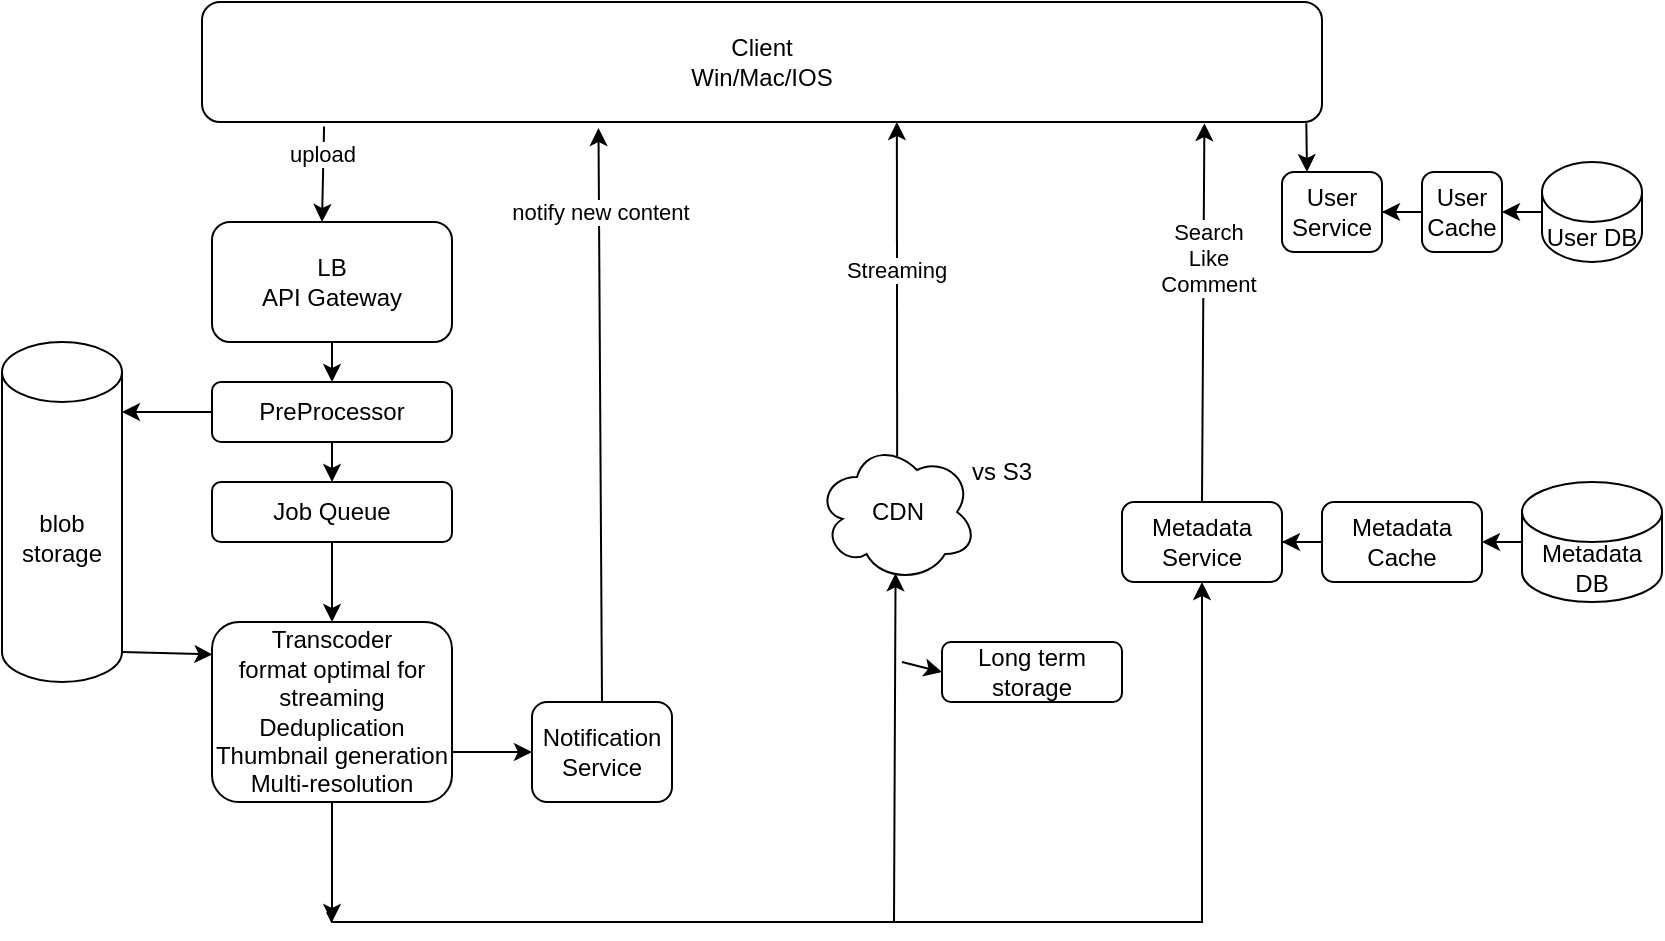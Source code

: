 <mxfile version="22.1.3" type="github">
  <diagram name="Page-1" id="9HRWg_nKx9RJw2YP3a8P">
    <mxGraphModel dx="2074" dy="750" grid="1" gridSize="10" guides="1" tooltips="1" connect="1" arrows="1" fold="1" page="1" pageScale="1" pageWidth="850" pageHeight="1100" math="0" shadow="0">
      <root>
        <mxCell id="0" />
        <mxCell id="1" parent="0" />
        <mxCell id="OMEROkEiJDGjKePTu1JV-1" value="Client&lt;br&gt;Win/Mac/IOS" style="rounded=1;whiteSpace=wrap;html=1;" parent="1" vertex="1">
          <mxGeometry x="120" y="110" width="560" height="60" as="geometry" />
        </mxCell>
        <mxCell id="OMEROkEiJDGjKePTu1JV-2" value="" style="endArrow=classic;html=1;rounded=0;exitX=0.109;exitY=1.037;exitDx=0;exitDy=0;exitPerimeter=0;" parent="1" source="OMEROkEiJDGjKePTu1JV-1" edge="1">
          <mxGeometry width="50" height="50" relative="1" as="geometry">
            <mxPoint x="125" y="360" as="sourcePoint" />
            <mxPoint x="180" y="220" as="targetPoint" />
          </mxGeometry>
        </mxCell>
        <mxCell id="OMEROkEiJDGjKePTu1JV-3" value="upload" style="edgeLabel;html=1;align=center;verticalAlign=middle;resizable=0;points=[];" parent="OMEROkEiJDGjKePTu1JV-2" vertex="1" connectable="0">
          <mxGeometry x="-0.417" y="-1" relative="1" as="geometry">
            <mxPoint as="offset" />
          </mxGeometry>
        </mxCell>
        <mxCell id="OMEROkEiJDGjKePTu1JV-4" value="LB&lt;br&gt;API Gateway" style="rounded=1;whiteSpace=wrap;html=1;" parent="1" vertex="1">
          <mxGeometry x="125" y="220" width="120" height="60" as="geometry" />
        </mxCell>
        <mxCell id="OMEROkEiJDGjKePTu1JV-11" value="Metadata DB" style="shape=cylinder3;whiteSpace=wrap;html=1;boundedLbl=1;backgroundOutline=1;size=15;" parent="1" vertex="1">
          <mxGeometry x="780" y="350" width="70" height="60" as="geometry" />
        </mxCell>
        <mxCell id="OMEROkEiJDGjKePTu1JV-12" value="CDN" style="ellipse;shape=cloud;whiteSpace=wrap;html=1;" parent="1" vertex="1">
          <mxGeometry x="427.5" y="330" width="80" height="70" as="geometry" />
        </mxCell>
        <mxCell id="OMEROkEiJDGjKePTu1JV-13" value="" style="endArrow=classic;html=1;rounded=0;exitX=0.5;exitY=1;exitDx=0;exitDy=0;entryX=0.491;entryY=0.938;entryDx=0;entryDy=0;entryPerimeter=0;" parent="1" target="OMEROkEiJDGjKePTu1JV-12" edge="1">
          <mxGeometry width="50" height="50" relative="1" as="geometry">
            <mxPoint x="182.5" y="565" as="sourcePoint" />
            <mxPoint x="186" y="530.56" as="targetPoint" />
            <Array as="points">
              <mxPoint x="185" y="570" />
              <mxPoint x="466" y="570" />
            </Array>
          </mxGeometry>
        </mxCell>
        <mxCell id="OMEROkEiJDGjKePTu1JV-14" value="Long term storage" style="rounded=1;whiteSpace=wrap;html=1;" parent="1" vertex="1">
          <mxGeometry x="490" y="430" width="90" height="30" as="geometry" />
        </mxCell>
        <mxCell id="OMEROkEiJDGjKePTu1JV-15" value="" style="endArrow=classic;html=1;rounded=0;entryX=0;entryY=0.5;entryDx=0;entryDy=0;" parent="1" target="OMEROkEiJDGjKePTu1JV-14" edge="1">
          <mxGeometry width="50" height="50" relative="1" as="geometry">
            <mxPoint x="470" y="440" as="sourcePoint" />
            <mxPoint x="155" y="620" as="targetPoint" />
          </mxGeometry>
        </mxCell>
        <mxCell id="OMEROkEiJDGjKePTu1JV-16" value="Notification Service" style="rounded=1;whiteSpace=wrap;html=1;" parent="1" vertex="1">
          <mxGeometry x="285" y="460" width="70" height="50" as="geometry" />
        </mxCell>
        <mxCell id="OMEROkEiJDGjKePTu1JV-17" value="" style="endArrow=classic;html=1;rounded=0;exitX=1;exitY=0.5;exitDx=0;exitDy=0;entryX=0;entryY=0.5;entryDx=0;entryDy=0;" parent="1" target="OMEROkEiJDGjKePTu1JV-16" edge="1">
          <mxGeometry width="50" height="50" relative="1" as="geometry">
            <mxPoint x="245" y="485" as="sourcePoint" />
            <mxPoint x="360" y="350" as="targetPoint" />
          </mxGeometry>
        </mxCell>
        <mxCell id="OMEROkEiJDGjKePTu1JV-18" value="" style="endArrow=classic;html=1;rounded=0;exitX=0.5;exitY=1;exitDx=0;exitDy=0;" parent="1" source="OMEROkEiJDGjKePTu1JV-4" edge="1">
          <mxGeometry width="50" height="50" relative="1" as="geometry">
            <mxPoint x="260" y="290" as="sourcePoint" />
            <mxPoint x="185" y="300" as="targetPoint" />
          </mxGeometry>
        </mxCell>
        <mxCell id="OMEROkEiJDGjKePTu1JV-22" value="" style="endArrow=classic;html=1;rounded=0;entryX=0.354;entryY=1.05;entryDx=0;entryDy=0;exitX=0.5;exitY=0;exitDx=0;exitDy=0;entryPerimeter=0;" parent="1" source="OMEROkEiJDGjKePTu1JV-16" target="OMEROkEiJDGjKePTu1JV-1" edge="1">
          <mxGeometry width="50" height="50" relative="1" as="geometry">
            <mxPoint x="310" y="350" as="sourcePoint" />
            <mxPoint x="360" y="300" as="targetPoint" />
          </mxGeometry>
        </mxCell>
        <mxCell id="OMEROkEiJDGjKePTu1JV-54" value="notify new content" style="edgeLabel;html=1;align=center;verticalAlign=middle;resizable=0;points=[];" parent="OMEROkEiJDGjKePTu1JV-22" vertex="1" connectable="0">
          <mxGeometry x="0.71" relative="1" as="geometry">
            <mxPoint as="offset" />
          </mxGeometry>
        </mxCell>
        <mxCell id="OMEROkEiJDGjKePTu1JV-23" value="" style="endArrow=classic;html=1;rounded=0;entryX=0.799;entryY=1.063;entryDx=0;entryDy=0;entryPerimeter=0;exitX=0.501;exitY=0.105;exitDx=0;exitDy=0;exitPerimeter=0;" parent="1" source="OMEROkEiJDGjKePTu1JV-12" edge="1">
          <mxGeometry width="50" height="50" relative="1" as="geometry">
            <mxPoint x="669.5" y="506.22" as="sourcePoint" />
            <mxPoint x="467.44" y="170.0" as="targetPoint" />
          </mxGeometry>
        </mxCell>
        <mxCell id="OMEROkEiJDGjKePTu1JV-37" value="Streaming" style="edgeLabel;html=1;align=center;verticalAlign=middle;resizable=0;points=[];" parent="OMEROkEiJDGjKePTu1JV-23" vertex="1" connectable="0">
          <mxGeometry x="0.121" y="1" relative="1" as="geometry">
            <mxPoint as="offset" />
          </mxGeometry>
        </mxCell>
        <mxCell id="OMEROkEiJDGjKePTu1JV-46" style="edgeStyle=orthogonalEdgeStyle;rounded=0;orthogonalLoop=1;jettySize=auto;html=1;entryX=1;entryY=0.5;entryDx=0;entryDy=0;" parent="1" source="OMEROkEiJDGjKePTu1JV-27" target="OMEROkEiJDGjKePTu1JV-39" edge="1">
          <mxGeometry relative="1" as="geometry" />
        </mxCell>
        <mxCell id="OMEROkEiJDGjKePTu1JV-27" value="Metadata Cache" style="rounded=1;whiteSpace=wrap;html=1;" parent="1" vertex="1">
          <mxGeometry x="680" y="360" width="80" height="40" as="geometry" />
        </mxCell>
        <mxCell id="OMEROkEiJDGjKePTu1JV-29" value="" style="endArrow=classic;html=1;rounded=0;entryX=0.5;entryY=0;entryDx=0;entryDy=0;" parent="1" target="OMEROkEiJDGjKePTu1JV-30" edge="1">
          <mxGeometry width="50" height="50" relative="1" as="geometry">
            <mxPoint x="185" y="380" as="sourcePoint" />
            <mxPoint x="185" y="450" as="targetPoint" />
          </mxGeometry>
        </mxCell>
        <mxCell id="OMEROkEiJDGjKePTu1JV-30" value="Transcoder&lt;br style=&quot;border-color: var(--border-color);&quot;&gt;format optimal for streaming&lt;br style=&quot;border-color: var(--border-color);&quot;&gt;Deduplication&lt;br&gt;Thumbnail generation&lt;br&gt;Multi-resolution" style="rounded=1;whiteSpace=wrap;html=1;" parent="1" vertex="1">
          <mxGeometry x="125" y="420" width="120" height="90" as="geometry" />
        </mxCell>
        <mxCell id="OMEROkEiJDGjKePTu1JV-31" value="PreProcessor" style="rounded=1;whiteSpace=wrap;html=1;" parent="1" vertex="1">
          <mxGeometry x="125" y="300" width="120" height="30" as="geometry" />
        </mxCell>
        <mxCell id="OMEROkEiJDGjKePTu1JV-32" value="blob storage" style="shape=cylinder3;whiteSpace=wrap;html=1;boundedLbl=1;backgroundOutline=1;size=15;" parent="1" vertex="1">
          <mxGeometry x="20" y="280" width="60" height="170" as="geometry" />
        </mxCell>
        <mxCell id="OMEROkEiJDGjKePTu1JV-33" value="" style="endArrow=classic;html=1;rounded=0;exitX=0;exitY=0.5;exitDx=0;exitDy=0;" parent="1" source="OMEROkEiJDGjKePTu1JV-31" edge="1">
          <mxGeometry width="50" height="50" relative="1" as="geometry">
            <mxPoint x="130" y="400" as="sourcePoint" />
            <mxPoint x="80" y="315" as="targetPoint" />
          </mxGeometry>
        </mxCell>
        <mxCell id="OMEROkEiJDGjKePTu1JV-34" value="Job Queue" style="rounded=1;whiteSpace=wrap;html=1;" parent="1" vertex="1">
          <mxGeometry x="125" y="350" width="120" height="30" as="geometry" />
        </mxCell>
        <mxCell id="OMEROkEiJDGjKePTu1JV-35" value="" style="endArrow=classic;html=1;rounded=0;exitX=0.5;exitY=1;exitDx=0;exitDy=0;entryX=0.5;entryY=0;entryDx=0;entryDy=0;" parent="1" source="OMEROkEiJDGjKePTu1JV-31" target="OMEROkEiJDGjKePTu1JV-34" edge="1">
          <mxGeometry width="50" height="50" relative="1" as="geometry">
            <mxPoint x="400" y="460" as="sourcePoint" />
            <mxPoint x="450" y="410" as="targetPoint" />
          </mxGeometry>
        </mxCell>
        <mxCell id="OMEROkEiJDGjKePTu1JV-36" value="" style="endArrow=classic;html=1;rounded=0;exitX=1;exitY=1;exitDx=0;exitDy=-15;exitPerimeter=0;entryX=0.002;entryY=0.18;entryDx=0;entryDy=0;entryPerimeter=0;" parent="1" source="OMEROkEiJDGjKePTu1JV-32" target="OMEROkEiJDGjKePTu1JV-30" edge="1">
          <mxGeometry width="50" height="50" relative="1" as="geometry">
            <mxPoint x="-280" y="430" as="sourcePoint" />
            <mxPoint x="-230" y="380" as="targetPoint" />
          </mxGeometry>
        </mxCell>
        <mxCell id="OMEROkEiJDGjKePTu1JV-39" value="Metadata Service" style="rounded=1;whiteSpace=wrap;html=1;" parent="1" vertex="1">
          <mxGeometry x="580" y="360" width="80" height="40" as="geometry" />
        </mxCell>
        <mxCell id="OMEROkEiJDGjKePTu1JV-40" value="" style="endArrow=classic;html=1;rounded=0;entryX=0.5;entryY=1;entryDx=0;entryDy=0;" parent="1" target="OMEROkEiJDGjKePTu1JV-39" edge="1">
          <mxGeometry width="50" height="50" relative="1" as="geometry">
            <mxPoint x="460" y="570" as="sourcePoint" />
            <mxPoint x="700" y="520" as="targetPoint" />
            <Array as="points">
              <mxPoint x="620" y="570" />
            </Array>
          </mxGeometry>
        </mxCell>
        <mxCell id="OMEROkEiJDGjKePTu1JV-41" value="" style="endArrow=classic;html=1;rounded=0;exitX=0.5;exitY=0;exitDx=0;exitDy=0;entryX=0.895;entryY=1.01;entryDx=0;entryDy=0;entryPerimeter=0;" parent="1" source="OMEROkEiJDGjKePTu1JV-39" target="OMEROkEiJDGjKePTu1JV-1" edge="1">
          <mxGeometry width="50" height="50" relative="1" as="geometry">
            <mxPoint x="700" y="300" as="sourcePoint" />
            <mxPoint x="750" y="250" as="targetPoint" />
          </mxGeometry>
        </mxCell>
        <mxCell id="OMEROkEiJDGjKePTu1JV-53" value="Search&lt;br&gt;Like&lt;br&gt;Comment" style="edgeLabel;html=1;align=center;verticalAlign=middle;resizable=0;points=[];" parent="OMEROkEiJDGjKePTu1JV-41" vertex="1" connectable="0">
          <mxGeometry x="0.293" y="-2" relative="1" as="geometry">
            <mxPoint as="offset" />
          </mxGeometry>
        </mxCell>
        <mxCell id="OMEROkEiJDGjKePTu1JV-47" value="" style="endArrow=classic;html=1;rounded=0;entryX=1;entryY=0.5;entryDx=0;entryDy=0;exitX=0;exitY=0.5;exitDx=0;exitDy=0;exitPerimeter=0;" parent="1" source="OMEROkEiJDGjKePTu1JV-11" target="OMEROkEiJDGjKePTu1JV-27" edge="1">
          <mxGeometry width="50" height="50" relative="1" as="geometry">
            <mxPoint x="620" y="620" as="sourcePoint" />
            <mxPoint x="670" y="570" as="targetPoint" />
          </mxGeometry>
        </mxCell>
        <mxCell id="OMEROkEiJDGjKePTu1JV-52" value="" style="endArrow=classic;html=1;rounded=0;exitX=0.5;exitY=1;exitDx=0;exitDy=0;" parent="1" edge="1">
          <mxGeometry width="50" height="50" relative="1" as="geometry">
            <mxPoint x="185" y="510" as="sourcePoint" />
            <mxPoint x="185" y="570" as="targetPoint" />
            <Array as="points" />
          </mxGeometry>
        </mxCell>
        <mxCell id="OMEROkEiJDGjKePTu1JV-55" value="User DB" style="shape=cylinder3;whiteSpace=wrap;html=1;boundedLbl=1;backgroundOutline=1;size=15;" parent="1" vertex="1">
          <mxGeometry x="790" y="190" width="50" height="50" as="geometry" />
        </mxCell>
        <mxCell id="OMEROkEiJDGjKePTu1JV-56" style="edgeStyle=orthogonalEdgeStyle;rounded=0;orthogonalLoop=1;jettySize=auto;html=1;entryX=1;entryY=0.5;entryDx=0;entryDy=0;" parent="1" source="OMEROkEiJDGjKePTu1JV-57" target="OMEROkEiJDGjKePTu1JV-58" edge="1">
          <mxGeometry relative="1" as="geometry" />
        </mxCell>
        <mxCell id="OMEROkEiJDGjKePTu1JV-57" value="User&lt;br&gt;Cache" style="rounded=1;whiteSpace=wrap;html=1;" parent="1" vertex="1">
          <mxGeometry x="730" y="195" width="40" height="40" as="geometry" />
        </mxCell>
        <mxCell id="OMEROkEiJDGjKePTu1JV-58" value="User Service" style="rounded=1;whiteSpace=wrap;html=1;" parent="1" vertex="1">
          <mxGeometry x="660" y="195" width="50" height="40" as="geometry" />
        </mxCell>
        <mxCell id="OMEROkEiJDGjKePTu1JV-59" value="" style="endArrow=classic;html=1;rounded=0;entryX=1;entryY=0.5;entryDx=0;entryDy=0;exitX=0;exitY=0.5;exitDx=0;exitDy=0;exitPerimeter=0;" parent="1" source="OMEROkEiJDGjKePTu1JV-55" target="OMEROkEiJDGjKePTu1JV-57" edge="1">
          <mxGeometry width="50" height="50" relative="1" as="geometry">
            <mxPoint x="670" y="455" as="sourcePoint" />
            <mxPoint x="720" y="405" as="targetPoint" />
          </mxGeometry>
        </mxCell>
        <mxCell id="OMEROkEiJDGjKePTu1JV-60" value="" style="endArrow=classic;html=1;rounded=0;exitX=0.986;exitY=1.01;exitDx=0;exitDy=0;exitPerimeter=0;entryX=0.25;entryY=0;entryDx=0;entryDy=0;" parent="1" source="OMEROkEiJDGjKePTu1JV-1" target="OMEROkEiJDGjKePTu1JV-58" edge="1">
          <mxGeometry width="50" height="50" relative="1" as="geometry">
            <mxPoint x="760" y="170" as="sourcePoint" />
            <mxPoint x="810" y="120" as="targetPoint" />
          </mxGeometry>
        </mxCell>
        <mxCell id="4IGLd3GUgm3VPlNVqO8q-1" value="vs S3" style="text;html=1;strokeColor=none;fillColor=none;align=center;verticalAlign=middle;whiteSpace=wrap;rounded=0;" vertex="1" parent="1">
          <mxGeometry x="490" y="330" width="60" height="30" as="geometry" />
        </mxCell>
      </root>
    </mxGraphModel>
  </diagram>
</mxfile>
